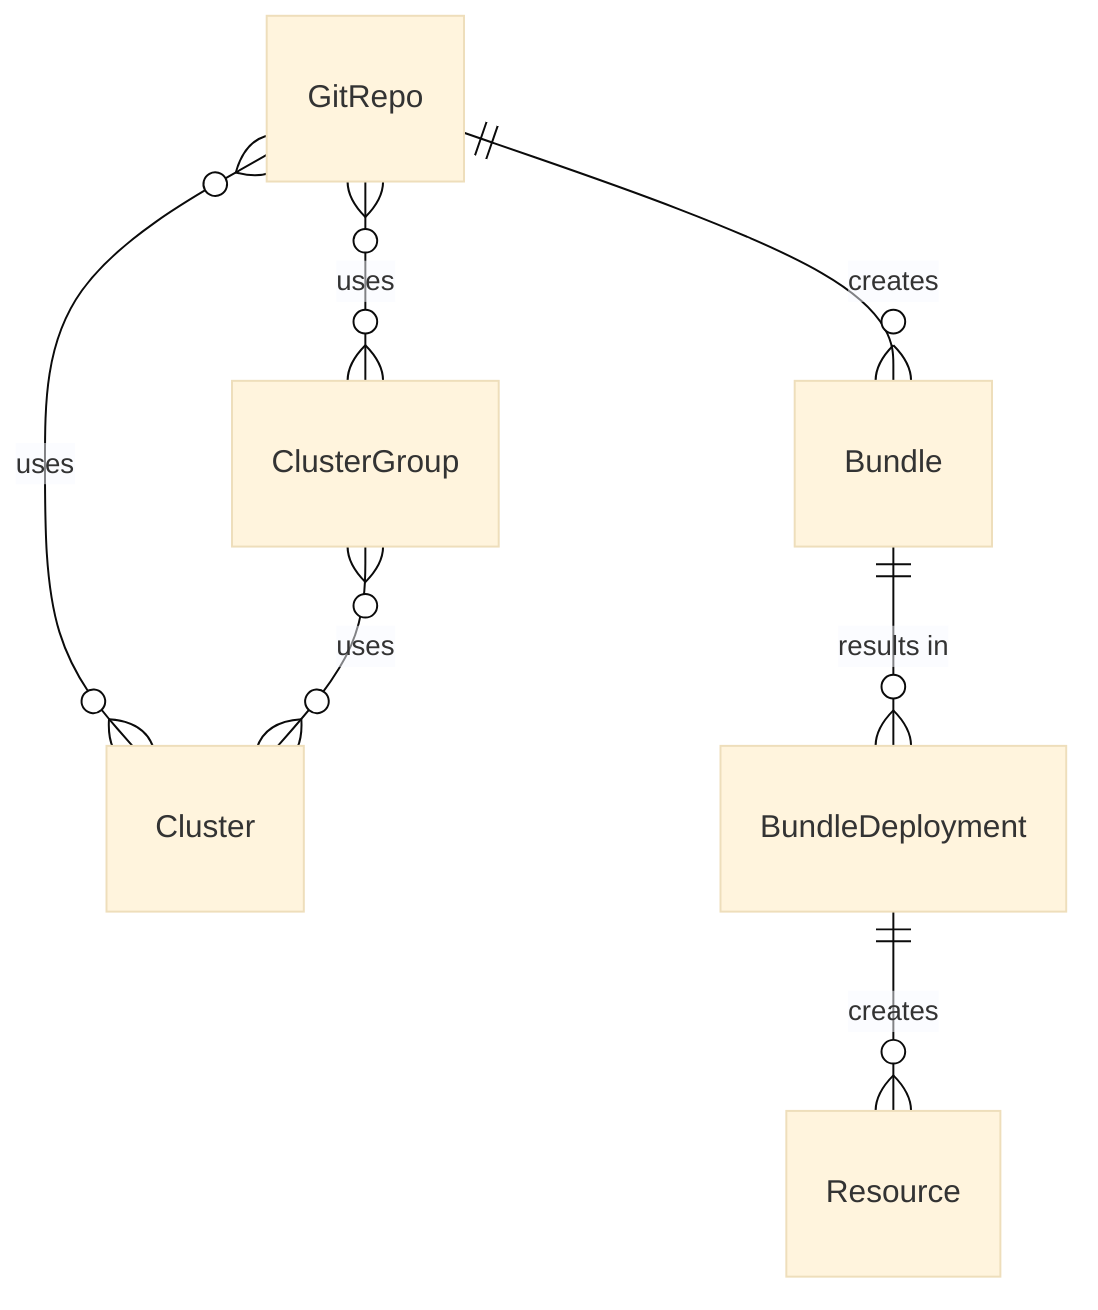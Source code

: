 %%{
    init: {
        "theme": "base"
    }
}%%

erDiagram
    %% GitRepo
    %% Cluster
    %% ClusterGroup
    %% Bundle
    %% BundleDeployment

    GitRepo }o--o{ Cluster : "uses"
    GitRepo }o--o{ ClusterGroup : "uses"
    GitRepo ||--o{ Bundle : "creates"
    ClusterGroup }o--o{ Cluster : "uses"
    Bundle ||--o{ BundleDeployment : "results in"
    BundleDeployment ||--o{ Resource : "creates"